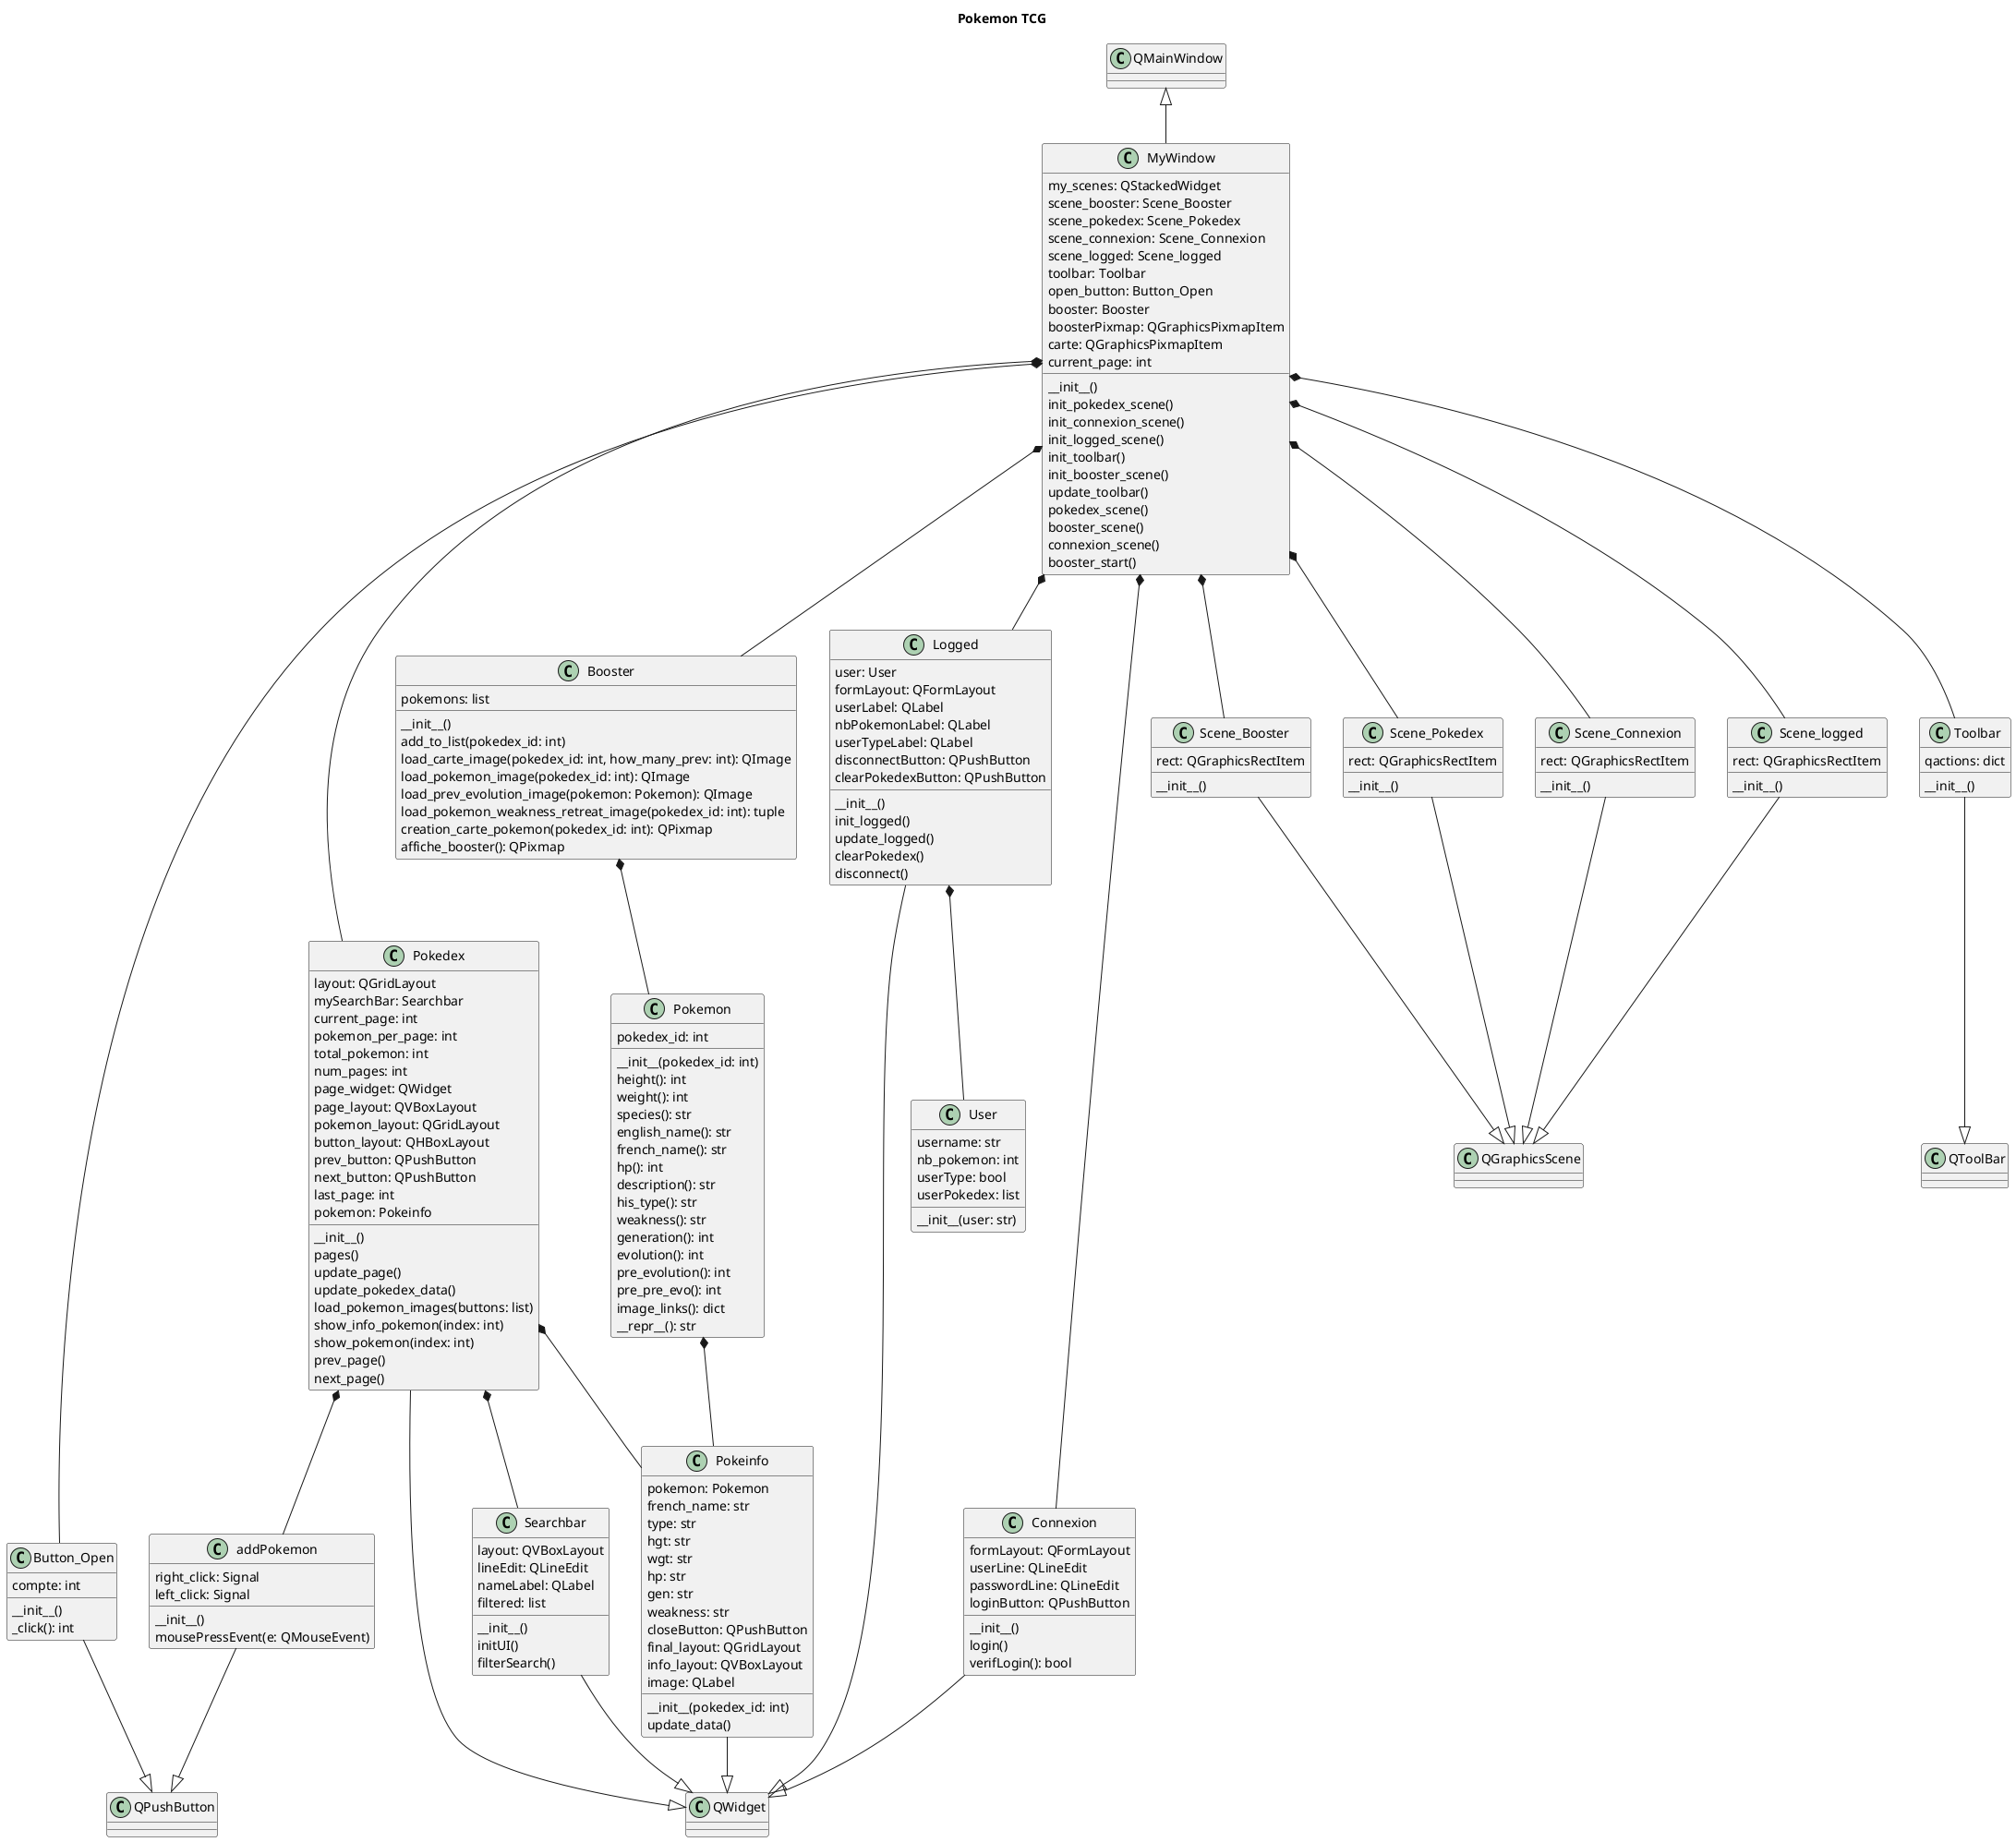 @startuml Pokemon TCG

title Pokemon TCG

QMainWindow  <|--  MyWindow

class MyWindow {
    my_scenes: QStackedWidget
    scene_booster: Scene_Booster
    scene_pokedex: Scene_Pokedex
    scene_connexion: Scene_Connexion
    scene_logged: Scene_logged
    toolbar: Toolbar
    open_button: Button_Open
    booster: Booster
    boosterPixmap: QGraphicsPixmapItem
    carte: QGraphicsPixmapItem
    current_page: int
    __init__()
    init_pokedex_scene()
    init_connexion_scene()
    init_logged_scene()
    init_toolbar()
    init_booster_scene()
    update_toolbar()
    pokedex_scene()
    booster_scene()
    connexion_scene()
    booster_start()
}

class addPokemon {
    right_click: Signal
    left_click: Signal
    __init__()
    mousePressEvent(e: QMouseEvent)
}

class Pokedex {
    layout: QGridLayout
    mySearchBar: Searchbar
    current_page: int
    pokemon_per_page: int
    total_pokemon: int
    num_pages: int
    page_widget: QWidget
    page_layout: QVBoxLayout
    pokemon_layout: QGridLayout
    button_layout: QHBoxLayout
    prev_button: QPushButton
    next_button: QPushButton
    last_page: int
    pokemon: Pokeinfo
    __init__()
    pages()
    update_page()
    update_pokedex_data()
    load_pokemon_images(buttons: list)
    show_info_pokemon(index: int)
    show_pokemon(index: int)
    prev_page()
    next_page()
}

class Scene_Booster {
    rect: QGraphicsRectItem
    __init__()
}

class Scene_Pokedex {
    rect: QGraphicsRectItem
    __init__()
}

class Scene_Connexion {
    rect: QGraphicsRectItem
    __init__()
}

class Scene_logged {
    rect: QGraphicsRectItem
    __init__()
}

class Button_Open {
    compte: int
    __init__()
    _click(): int
}

class Booster {
    pokemons: list
    __init__()
    add_to_list(pokedex_id: int)
    load_carte_image(pokedex_id: int, how_many_prev: int): QImage
    load_pokemon_image(pokedex_id: int): QImage
    load_prev_evolution_image(pokemon: Pokemon): QImage
    load_pokemon_weakness_retreat_image(pokedex_id: int): tuple
    creation_carte_pokemon(pokedex_id: int): QPixmap
    affiche_booster(): QPixmap
}

class Connexion {
    formLayout: QFormLayout
    userLine: QLineEdit
    passwordLine: QLineEdit
    loginButton: QPushButton
    __init__()
    login()
    verifLogin(): bool
}

class Logged {
    user: User
    formLayout: QFormLayout
    userLabel: QLabel
    nbPokemonLabel: QLabel
    userTypeLabel: QLabel
    disconnectButton: QPushButton
    clearPokedexButton: QPushButton
    __init__()
    init_logged()
    update_logged()
    clearPokedex()
    disconnect()
}

class User {
    username: str
    nb_pokemon: int
    userType: bool
    userPokedex: list
    __init__(user: str)
}

class Pokeinfo {
    pokemon: Pokemon
    french_name: str
    type: str
    hgt: str
    wgt: str
    hp: str
    gen: str
    weakness: str
    closeButton: QPushButton
    final_layout: QGridLayout
    info_layout: QVBoxLayout
    image: QLabel
    __init__(pokedex_id: int)
    update_data()
}

class Pokemon {
    pokedex_id: int
    __init__(pokedex_id: int)
    height(): int
    weight(): int
    species(): str
    english_name(): str
    french_name(): str
    hp(): int
    description(): str
    his_type(): str
    weakness(): str
    generation(): int
    evolution(): int
    pre_evolution(): int
    pre_pre_evo(): int
    image_links(): dict
    __repr__(): str
}

class Searchbar {
    layout: QVBoxLayout
    lineEdit: QLineEdit
    nameLabel: QLabel
    filtered: list
    __init__()
    initUI()
    filterSearch()
}

class Toolbar {
    qactions: dict
    __init__()
}


MyWindow  *--  Scene_Booster
MyWindow  *--  Scene_Pokedex
MyWindow  *--  Scene_Connexion
MyWindow  *--  Scene_logged
MyWindow  *--  Toolbar
MyWindow  *--  Button_Open
MyWindow  *--  Booster
MyWindow  *--  Connexion
MyWindow  *--  Logged
MyWindow  *--  Pokedex



Logged *-- User

Scene_Booster  --|>  QGraphicsScene
Scene_Pokedex  --|>  QGraphicsScene
Scene_Connexion  --|>  QGraphicsScene
Scene_logged  --|>  QGraphicsScene

Button_Open  --|>  QPushButton
addPokemon  --|>  QPushButton

Toolbar  --|>  QToolBar

Searchbar  --|>  QWidget
Pokeinfo  --|>  QWidget
Connexion  --|>  QWidget
Logged  --|>  QWidget
Pokedex  --|>  QWidget	


Pokedex  *-- addPokemon
Pokedex  *-- Pokeinfo
Pokedex  *-- Searchbar


Booster  *--  Pokemon
Pokemon *--  Pokeinfo


@enduml

